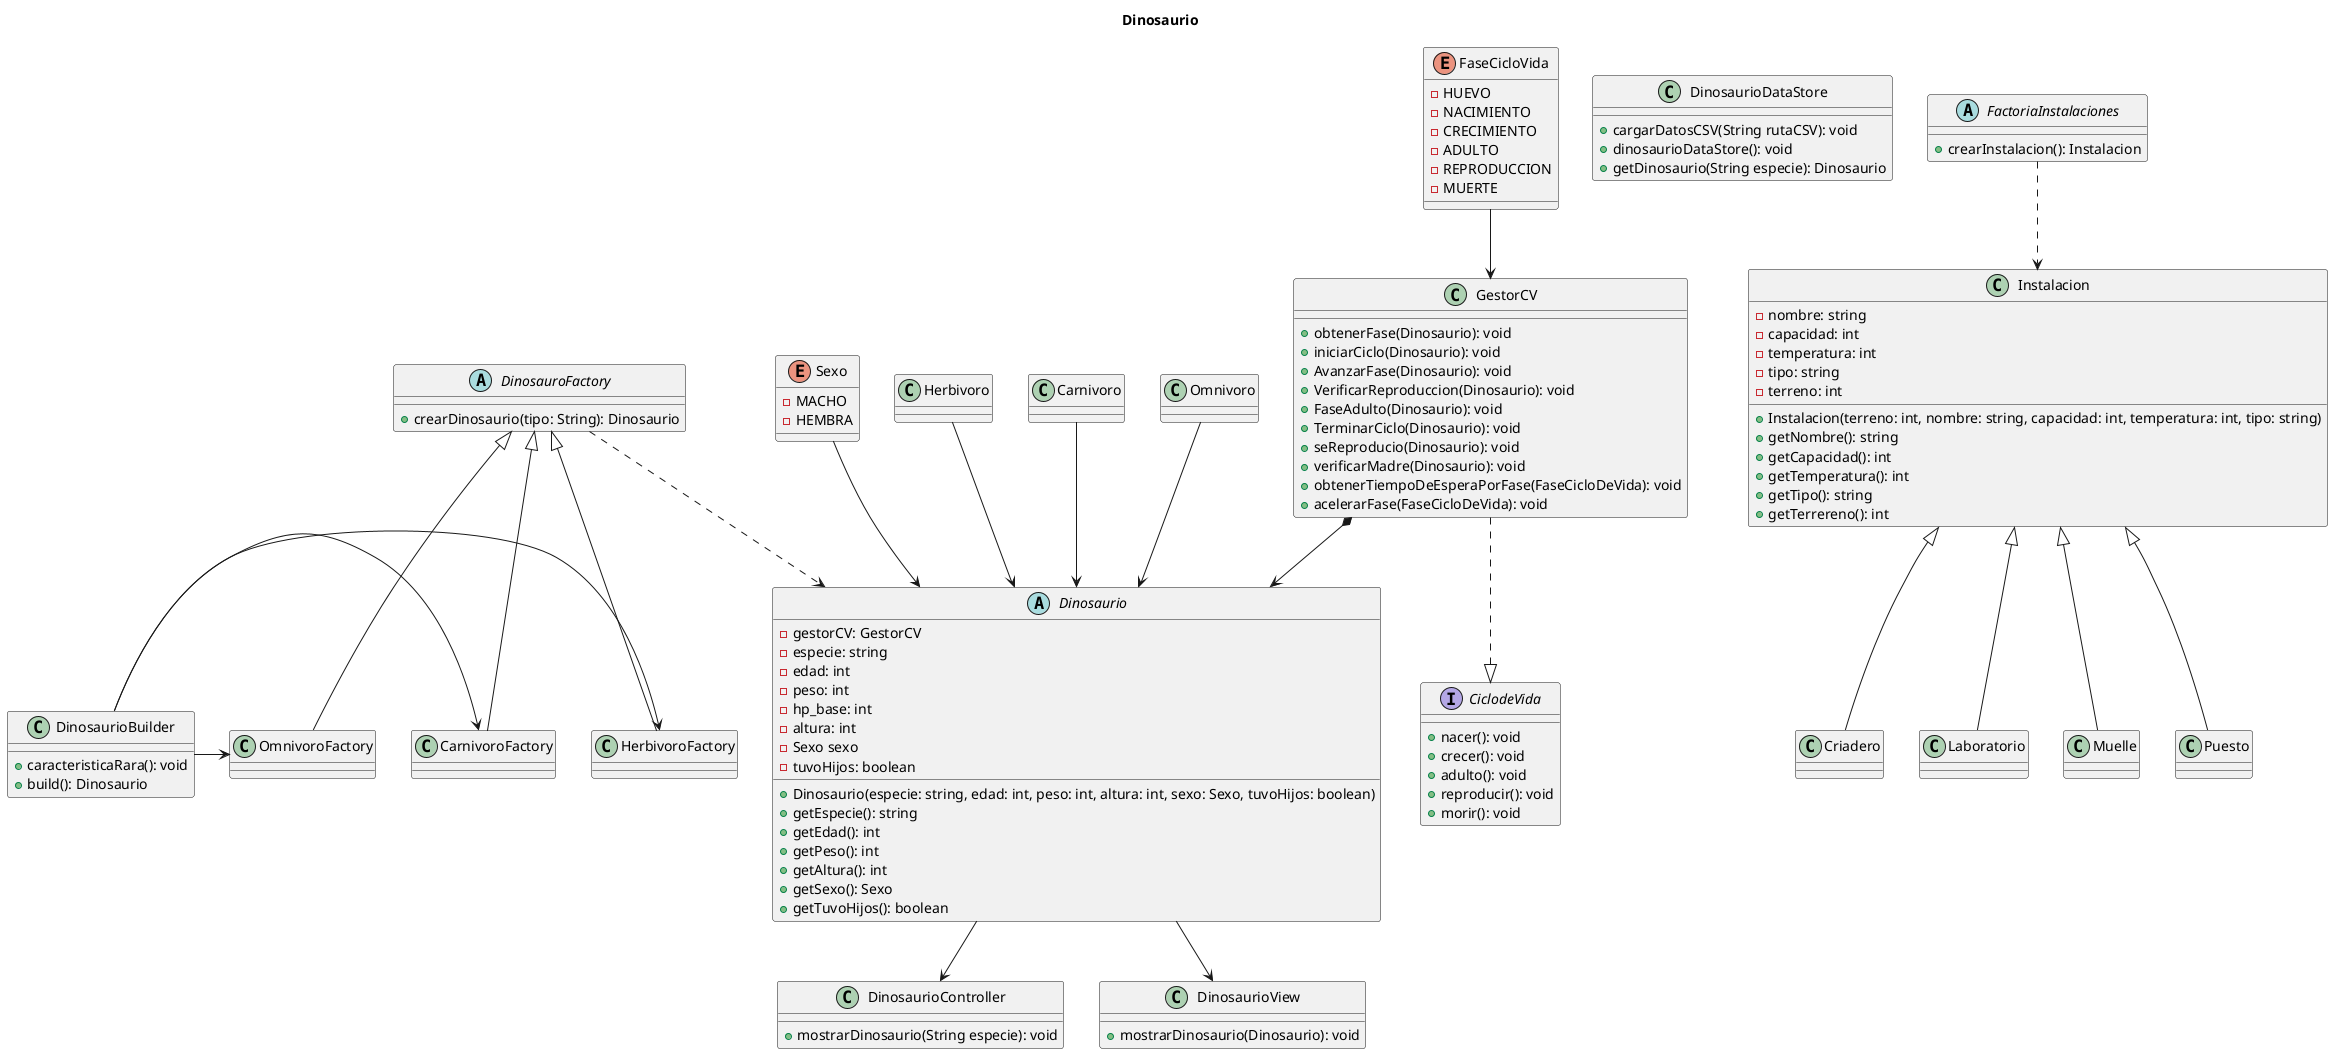 @startuml
'https://plantuml.com/class-diagram
title Dinosaurio

abstract class Dinosaurio{
    -gestorCV: GestorCV
    -especie: string
    -edad: int
    -peso: int
    -hp_base: int
    -altura: int
    -Sexo sexo
    -tuvoHijos: boolean
    +Dinosaurio(especie: string, edad: int, peso: int, altura: int, sexo: Sexo, tuvoHijos: boolean)
    +getEspecie(): string
    +getEdad(): int
    +getPeso(): int
    +getAltura(): int
    +getSexo(): Sexo
    +getTuvoHijos(): boolean
}
enum Sexo{
    -MACHO
    -HEMBRA
}
class DinosaurioController{
    +mostrarDinosaurio(String especie): void
}
class DinosaurioDataStore{
    +cargarDatosCSV(String rutaCSV): void
    +dinosaurioDataStore(): void
    +getDinosaurio(String especie): Dinosaurio
}
class DinosaurioView{
    +mostrarDinosaurio(Dinosaurio): void
}

class DinosaurioBuilder{
    +caracteristicaRara(): void
    +build(): Dinosaurio
}

abstract class DinosauroFactory{
    +crearDinosaurio(tipo: String): Dinosaurio
}

class CarnivoroFactory extends DinosauroFactory{}
class HerbivoroFactory extends DinosauroFactory{}
class OmnivoroFactory extends DinosauroFactory{}

abstract class FactoriaInstalaciones{
    +crearInstalacion(): Instalacion
}

class Instalacion{
    -nombre: string
    -capacidad: int
    -temperatura: int
    -tipo: string
    -terreno: int
    +Instalacion(terreno: int, nombre: string, capacidad: int, temperatura: int, tipo: string)
    +getNombre(): string
    +getCapacidad(): int
    +getTemperatura(): int
    +getTipo(): string
    +getTerrereno(): int
}

class Criadero extends Instalacion{}
class Laboratorio extends Instalacion{}
class Muelle extends Instalacion{}
class Puesto extends Instalacion{}

interface CiclodeVida{
    +nacer(): void
    +crecer(): void
    +adulto(): void
    +reproducir(): void
    +morir(): void
}

class GestorCV{
    +obtenerFase(Dinosaurio): void
    +iniciarCiclo(Dinosaurio): void
    +AvanzarFase(Dinosaurio): void
    +VerificarReproduccion(Dinosaurio): void
    +FaseAdulto(Dinosaurio): void
    +TerminarCiclo(Dinosaurio): void
    +seReproducio(Dinosaurio): void
    +verificarMadre(Dinosaurio): void
    +obtenerTiempoDeEsperaPorFase(FaseCicloDeVida): void
    +acelerarFase(FaseCicloDeVida): void
}

enum FaseCicloVida{
    -HUEVO
    -NACIMIENTO
    -CRECIMIENTO
    -ADULTO
    -REPRODUCCION
    -MUERTE
}
Sexo --> Dinosaurio
GestorCV *--> Dinosaurio
Herbivoro --> Dinosaurio
Carnivoro --> Dinosaurio
Omnivoro --> Dinosaurio
GestorCV ..|> CiclodeVida
DinosauroFactory ..> Dinosaurio
DinosaurioBuilder -> HerbivoroFactory
DinosaurioBuilder -> CarnivoroFactory
DinosaurioBuilder -> OmnivoroFactory
FactoriaInstalaciones ..> Instalacion
Dinosaurio --> DinosaurioController
Dinosaurio --> DinosaurioView
FaseCicloVida --> GestorCV


@enduml